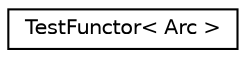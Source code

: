 digraph "Graphical Class Hierarchy"
{
  edge [fontname="Helvetica",fontsize="10",labelfontname="Helvetica",labelfontsize="10"];
  node [fontname="Helvetica",fontsize="10",shape=record];
  rankdir="LR";
  Node0 [label="TestFunctor\< Arc \>",height=0.2,width=0.4,color="black", fillcolor="white", style="filled",URL="$structfst_1_1TestFunctor.html"];
}
